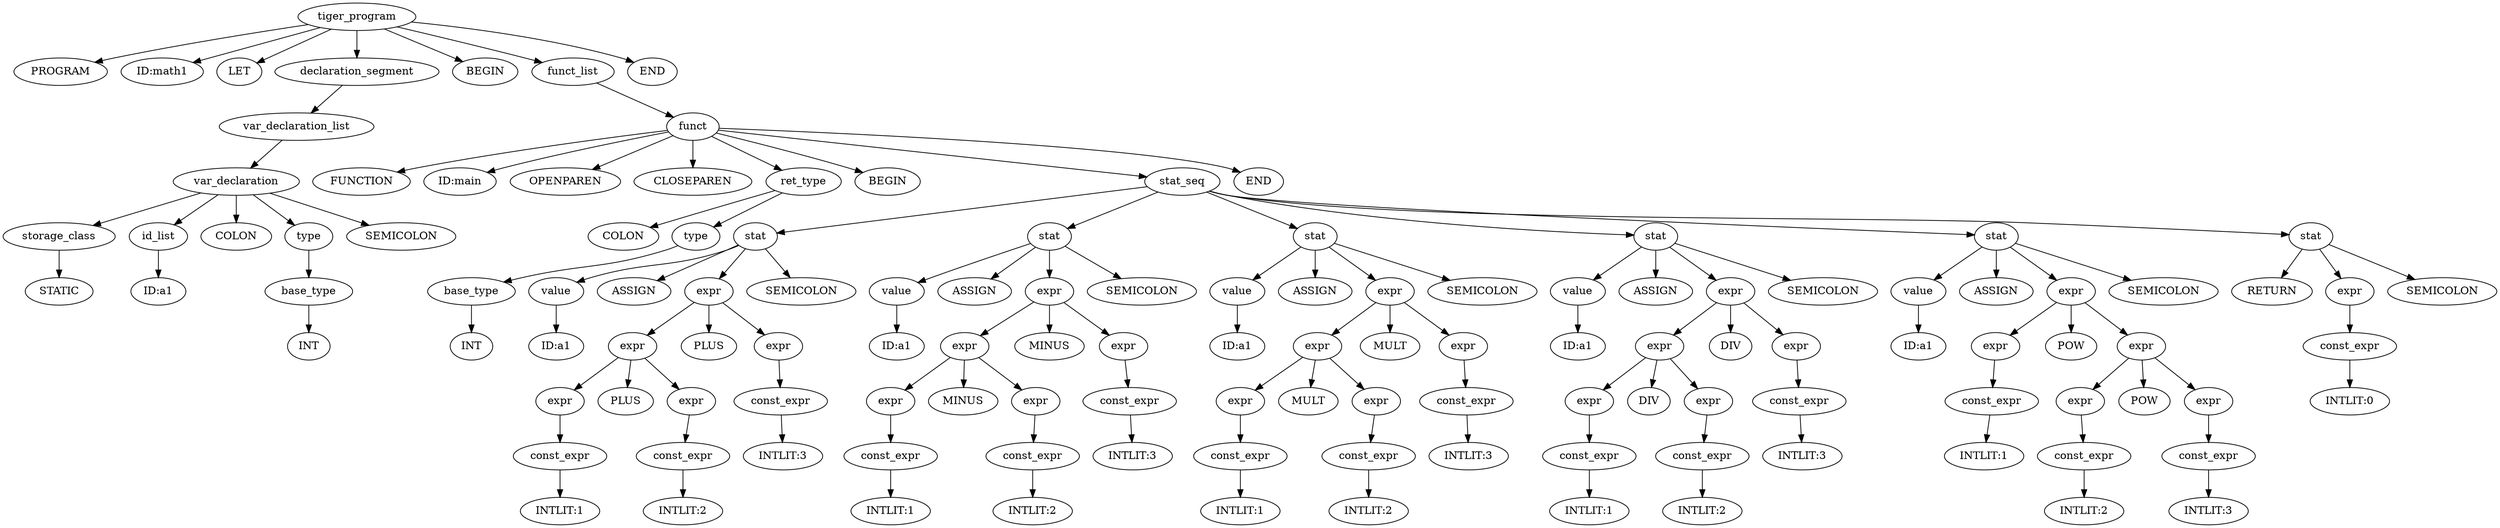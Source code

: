 strict digraph{ordering=out;
105553136436992[label="id_list"]
105553144775296[label="tiger_program"]
105553144775376[label="declaration_segment"]
105553144775536[label="var_declaration_list"]
105553144775616[label="var_declaration"]
105553144775776[label="storage_class"]
105553144775936[label="type"]
105553144776096[label="base_type"]
105553144776336[label="funct_list"]
105553144776416[label="funct"]
105553144776496[label="ret_type"]
105553144776656[label="type"]
105553144776816[label="base_type"]
105553144776896[label="stat_seq"]
105553144777376[label="stat"]
105553144777536[label="value"]
105553144777616[label="expr"]
105553144777696[label="const_expr"]
105553144777856[label="expr"]
105553144777936[label="expr"]
105553144778096[label="const_expr"]
105553144778176[label="expr"]
105553144778256[label="expr"]
105553144778416[label="const_expr"]
105553144778656[label="stat"]
105553144778736[label="value"]
105553144778816[label="expr"]
105553144778976[label="const_expr"]
105553144779056[label="expr"]
105553144779136[label="expr"]
105553144779296[label="const_expr"]
105553144779376[label="expr"]
105553144779456[label="expr"]
105553144779616[label="const_expr"]
105553144779776[label="stat"]
105553144779936[label="value"]
105553144780016[label="expr"]
105553144780176[label="const_expr"]
105553144780256[label="expr"]
105553144780336[label="expr"]
105553144780496[label="const_expr"]
105553144780576[label="expr"]
105553144780656[label="expr"]
105553144780816[label="const_expr"]
105553144780976[label="stat"]
105553144781136[label="value"]
105553144781216[label="expr"]
105553144781376[label="const_expr"]
105553144781456[label="expr"]
105553144781536[label="expr"]
105553144781696[label="const_expr"]
105553144781776[label="expr"]
105553144781856[label="expr"]
105553144782016[label="const_expr"]
105553144782176[label="stat"]
105553144782336[label="value"]
105553144782416[label="expr"]
105553144782576[label="const_expr"]
105553144782656[label="expr"]
105553144782736[label="expr"]
105553144782896[label="const_expr"]
105553144782976[label="expr"]
105553144783056[label="expr"]
105553144783216[label="const_expr"]
105553144783376[label="stat"]
105553144783456[label="expr"]
105553144783536[label="const_expr"]
105553163652432[label="PROGRAM"]
105553163652496[label="ID:math1"]
105553163652560[label="LET"]
105553163652624[label="STATIC"]
105553163652752[label="ID:a1"]
105553163652816[label="COLON"]
105553163652944[label="INT"]
105553163653072[label="SEMICOLON"]
105553163653200[label="BEGIN"]
105553163653328[label="FUNCTION"]
105553163653392[label="ID:main"]
105553163653456[label="OPENPAREN"]
105553163653520[label="CLOSEPAREN"]
105553163653584[label="END"]
105553163653648[label="COLON"]
105553163653712[label="INT"]
105553163653776[label="BEGIN"]
105553163653840[label="ID:a1"]
105553163653904[label="ASSIGN"]
105553163653968[label="INTLIT:1"]
105553163654032[label="PLUS"]
105553163654096[label="INTLIT:3"]
105553163654160[label="SEMICOLON"]
105553163654224[label="INTLIT:1"]
105553163654288[label="ID:a1"]
105553163654352[label="ASSIGN"]
105553163654800[label="PLUS"]
105553163654864[label="INTLIT:2"]
105553163654928[label="MULT"]
105553163654992[label="INTLIT:3"]
105553163655056[label="SEMICOLON"]
105553163655120[label="INTLIT:1"]
105553163655184[label="ID:a1"]
105553163655248[label="ASSIGN"]
105553163655312[label="MINUS"]
105553163655376[label="INTLIT:2"]
105553163655440[label="MINUS"]
105553163655504[label="INTLIT:3"]
105553163655568[label="SEMICOLON"]
105553163655632[label="ID:a1"]
105553163655696[label="ASSIGN"]
105553163655760[label="INTLIT:1"]
105553163655824[label="MULT"]
105553163655888[label="INTLIT:2"]
105553163656336[label="DIV"]
105553163656400[label="INTLIT:2"]
105553163656464[label="DIV"]
105553163656528[label="INTLIT:3"]
105553163656592[label="SEMICOLON"]
105553163656720[label="ID:a1"]
105553163656784[label="ASSIGN"]
105553163656848[label="INTLIT:1"]
105553163656912[label="POW"]
105553163656976[label="INTLIT:2"]
105553163657040[label="POW"]
105553163657104[label="INTLIT:3"]
105553163657168[label="SEMICOLON"]
105553163657232[label="RETURN"]
105553163657296[label="INTLIT:0"]
105553163657360[label="SEMICOLON"]
105553163657424[label="END"]

105553144775296 -> 105553163652432
105553144775296 -> 105553163652496
105553144775296 -> 105553163652560
105553144775296 -> 105553144775376
105553144775296 -> 105553163653200
105553144775296 -> 105553144776336
105553144775296 -> 105553163653584
105553144775376 -> 105553144775536
105553144775536 -> 105553144775616
105553144775616 -> 105553144775776
105553144775616 -> 105553136436992
105553144775616 -> 105553163652816
105553144775616 -> 105553144775936
105553144775616 -> 105553163653072
105553144775776 -> 105553163652624
105553136436992 -> 105553163652752
105553144775936 -> 105553144776096
105553144776096 -> 105553163652944
105553144776336 -> 105553144776416
105553144776416 -> 105553163653328
105553144776416 -> 105553163653392
105553144776416 -> 105553163653456
105553144776416 -> 105553163653520
105553144776416 -> 105553144776496
105553144776416 -> 105553163653776
105553144776416 -> 105553144776896
105553144776416 -> 105553163657424
105553144776496 -> 105553163653648
105553144776496 -> 105553144776656
105553144776656 -> 105553144776816
105553144776816 -> 105553163653712
105553144776896 -> 105553144777376
105553144776896 -> 105553144778656
105553144776896 -> 105553144779776
105553144776896 -> 105553144780976
105553144776896 -> 105553144782176
105553144776896 -> 105553144783376
105553144777376 -> 105553144777536
105553144777376 -> 105553163653904
105553144777376 -> 105553144778176
105553144777376 -> 105553163654160
105553144777536 -> 105553163653840
105553144778176 -> 105553144777856
105553144778176 -> 105553163654032
105553144778176 -> 105553144778256
105553144777856 -> 105553144777616
105553144777856 -> 105553163654800
105553144777856 -> 105553144777936
105553144777616 -> 105553144777696
105553144777696 -> 105553163653968
105553144777936 -> 105553144778096
105553144778096 -> 105553163654864
105553144778256 -> 105553144778416
105553144778416 -> 105553163654096
105553144778656 -> 105553144778736
105553144778656 -> 105553163654352
105553144778656 -> 105553144779376
105553144778656 -> 105553163655568
105553144778736 -> 105553163654288
105553144779376 -> 105553144779056
105553144779376 -> 105553163655440
105553144779376 -> 105553144779456
105553144779056 -> 105553144778816
105553144779056 -> 105553163655312
105553144779056 -> 105553144779136
105553144778816 -> 105553144778976
105553144778976 -> 105553163654224
105553144779136 -> 105553144779296
105553144779296 -> 105553163655376
105553144779456 -> 105553144779616
105553144779616 -> 105553163655504
105553144779776 -> 105553144779936
105553144779776 -> 105553163655696
105553144779776 -> 105553144780576
105553144779776 -> 105553163655056
105553144779936 -> 105553163655632
105553144780576 -> 105553144780256
105553144780576 -> 105553163654928
105553144780576 -> 105553144780656
105553144780256 -> 105553144780016
105553144780256 -> 105553163655824
105553144780256 -> 105553144780336
105553144780016 -> 105553144780176
105553144780176 -> 105553163655760
105553144780336 -> 105553144780496
105553144780496 -> 105553163655888
105553144780656 -> 105553144780816
105553144780816 -> 105553163654992
105553144780976 -> 105553144781136
105553144780976 -> 105553163655248
105553144780976 -> 105553144781776
105553144780976 -> 105553163656592
105553144781136 -> 105553163655184
105553144781776 -> 105553144781456
105553144781776 -> 105553163656464
105553144781776 -> 105553144781856
105553144781456 -> 105553144781216
105553144781456 -> 105553163656336
105553144781456 -> 105553144781536
105553144781216 -> 105553144781376
105553144781376 -> 105553163655120
105553144781536 -> 105553144781696
105553144781696 -> 105553163656400
105553144781856 -> 105553144782016
105553144782016 -> 105553163656528
105553144782176 -> 105553144782336
105553144782176 -> 105553163656784
105553144782176 -> 105553144782656
105553144782176 -> 105553163657168
105553144782336 -> 105553163656720
105553144782656 -> 105553144782416
105553144782656 -> 105553163656912
105553144782656 -> 105553144782976
105553144782416 -> 105553144782576
105553144782576 -> 105553163656848
105553144782976 -> 105553144782736
105553144782976 -> 105553163657040
105553144782976 -> 105553144783056
105553144782736 -> 105553144782896
105553144782896 -> 105553163656976
105553144783056 -> 105553144783216
105553144783216 -> 105553163657104
105553144783376 -> 105553163657232
105553144783376 -> 105553144783456
105553144783376 -> 105553163657360
105553144783456 -> 105553144783536
105553144783536 -> 105553163657296
}
